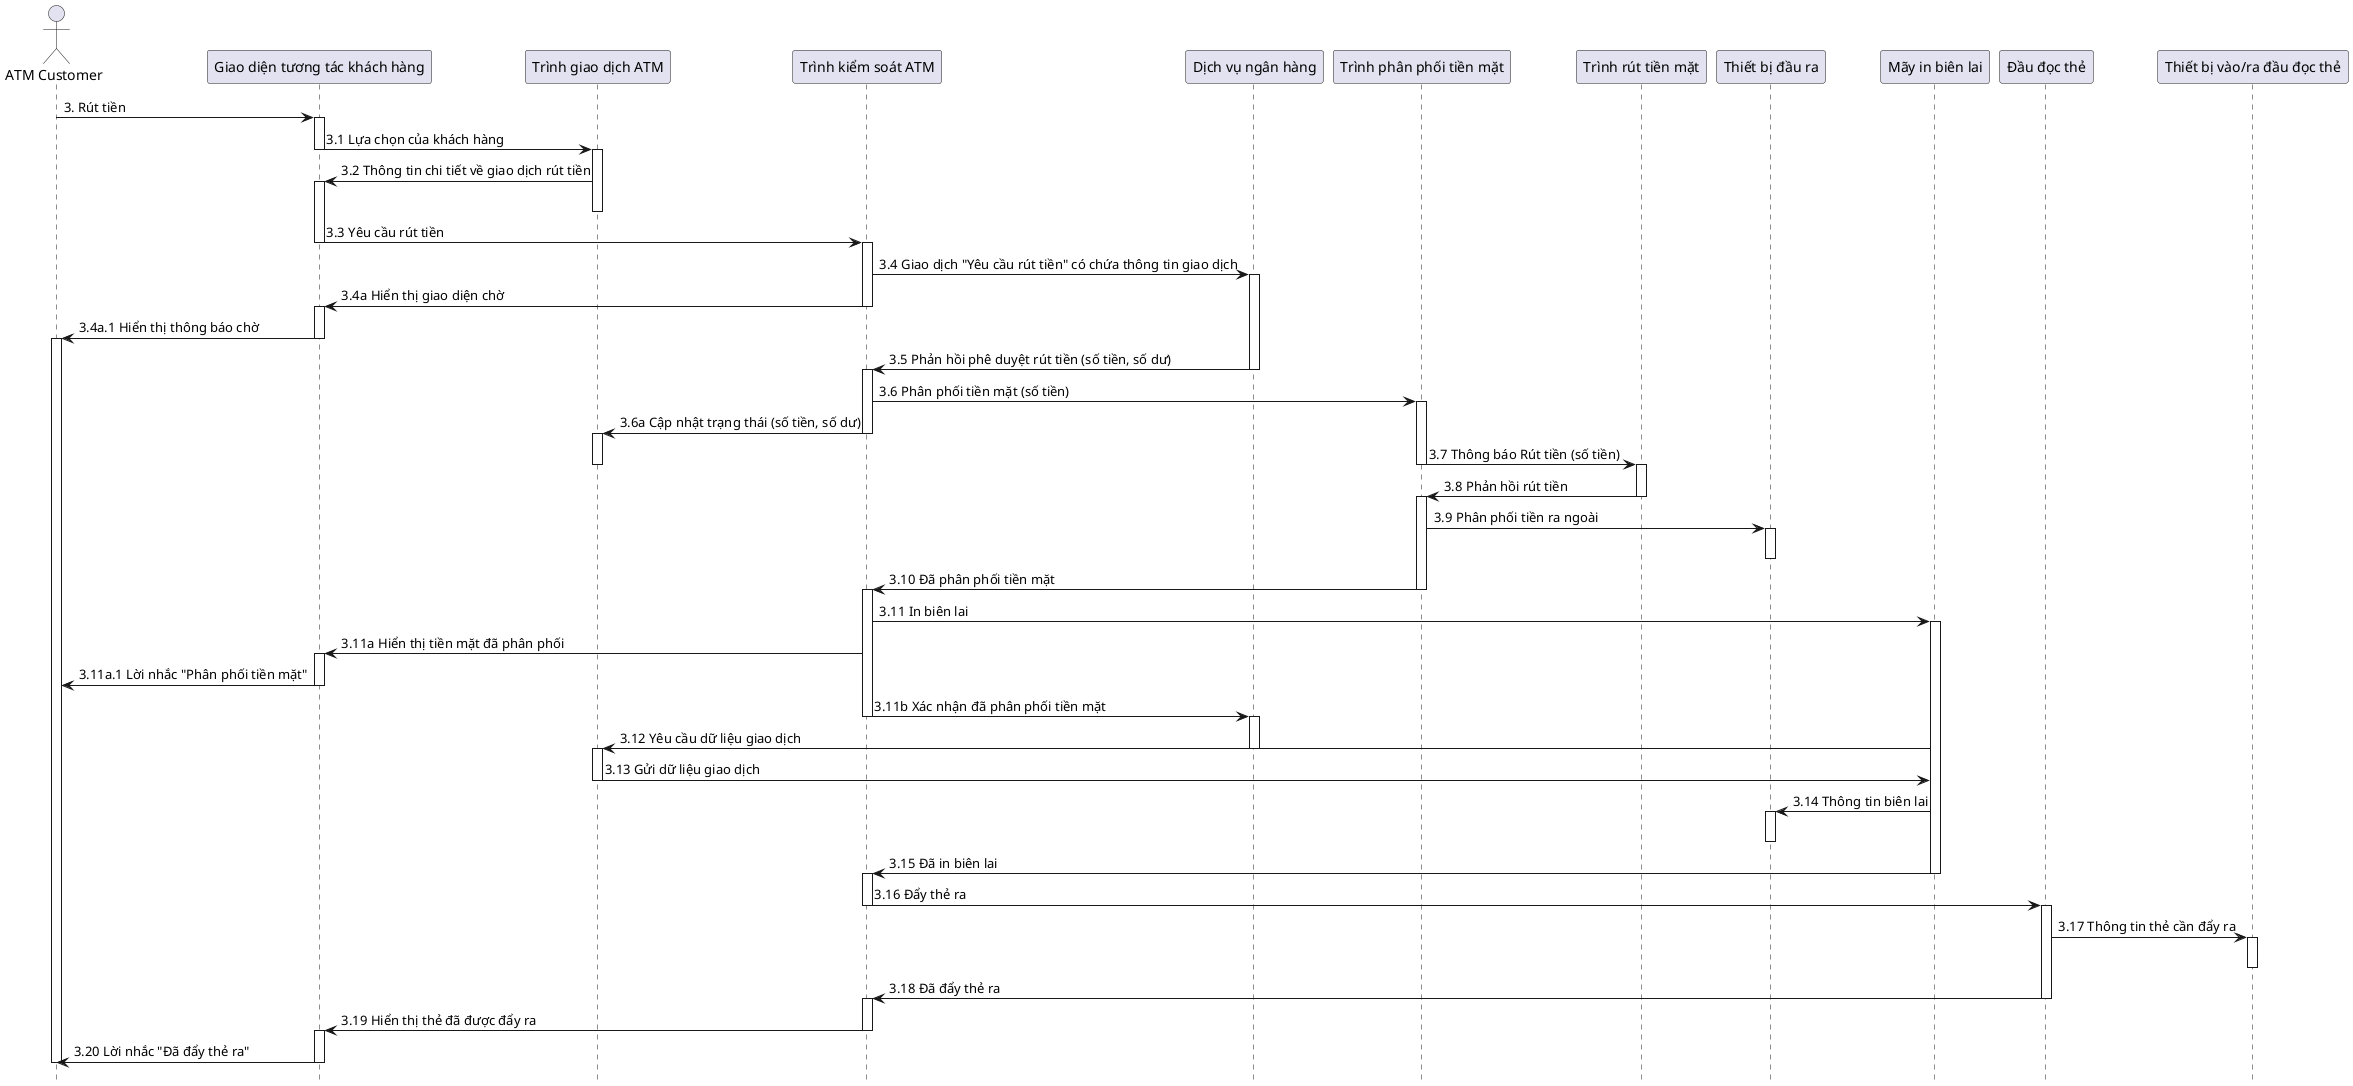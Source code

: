 Sequence diagram
@startuml SequenceDiagram
hide footbox
actor "ATM Customer" as Customer
participant "Giao diện tương tác khách hàng" as GDTT
participant "Trình giao dịch ATM" as TGD
participant "Trình kiểm soát ATM" as TKS 
participant "Dịch vụ ngân hàng" as DV  
participant "Trình phân phối tiền mặt" as TPP
participant "Trình rút tiền mặt" as TRT
participant "Thiết bị đầu ra" as TB 
participant "Mãy in biên lai" as Mayin 
participant "Đầu đọc thẻ" as The
participant "Thiết bị vào/ra đầu đọc thẻ" as TBVR
Customer -> GDTT : 3. Rút tiền
activate GDTT

GDTT -> TGD : 3.1 Lựa chọn của khách hàng
deactivate GDTT
activate TGD


TGD -> GDTT : 3.2 Thông tin chi tiết về giao dịch rút tiền
activate GDTT
deactivate TGD

GDTT -> TKS : 3.3 Yêu cầu rút tiền
deactivate GDTT
activate TKS

TKS -> DV : 3.4 Giao dịch "Yêu cầu rút tiền" có chứa thông tin giao dịch
activate DV
TKS -> GDTT : 3.4a Hiển thị giao diện chờ
deactivate TKS
activate GDTT

GDTT -> Customer : 3.4a.1 Hiển thị thông báo chờ
deactivate GDTT
activate Customer 
deactivate Customer

DV -> TKS : 3.5 Phản hồi phê duyệt rút tiền (số tiền, số dư)
deactivate DV
activate TKS

TKS -> TPP : 3.6 Phân phối tiền mặt (số tiền)
activate TPP


TKS -> TGD : 3.6a Cập nhật trạng thái (số tiền, số dư)
deactivate TKS
activate TGD


TPP -> TRT : 3.7 Thông báo Rút tiền (số tiền)
deactivate TGD
deactivate TPP
activate TRT


TRT -> TPP : 3.8 Phản hồi rút tiền
deactivate TRT
activate TPP

TPP -> TB: 3.9 Phân phối tiền ra ngoài
activate TB
deactivate TB

TPP -> TKS : 3.10 Đã phân phối tiền mặt
deactivate TPP
activate TKS

TKS -> Mayin : 3.11 In biên lai
activate Mayin
TKS -> GDTT : 3.11a Hiển thị tiền mặt đã phân phối
activate GDTT
GDTT -> Customer : 3.11a.1 Lời nhắc "Phân phối tiền mặt"
deactivate GDTT
TKS -> DV : 3.11b Xác nhận đã phân phối tiền mặt
deactivate TKS
activate DV

Mayin -> TGD : 3.12 Yêu cầu dữ liệu giao dịch
deactivate DV
activate TGD

TGD -> Mayin : 3.13 Gửi dữ liệu giao dịch
deactivate TGD

Mayin -> TB : 3.14 Thông tin biên lai
activate TB
deactivate TB

Mayin -> TKS : 3.15 Đã in biên lai
deactivate Mayin
activate TKS

TKS -> The : 3.16 Đẩy thẻ ra
deactivate TKS
activate The

The -> TBVR : 3.17 Thông tin thẻ cần đẩy ra
activate TBVR
deactivate TBVR

The -> TKS : 3.18 Đã đẩy thẻ ra
deactivate The
activate TKS

TKS -> GDTT : 3.19 Hiển thị thẻ đã được đẩy ra
deactivate TKS
activate GDTT

GDTT -> Customer : 3.20 Lời nhắc "Đã đẩy thẻ ra"
deactivate GDTT
deactivate Customer

@enduml